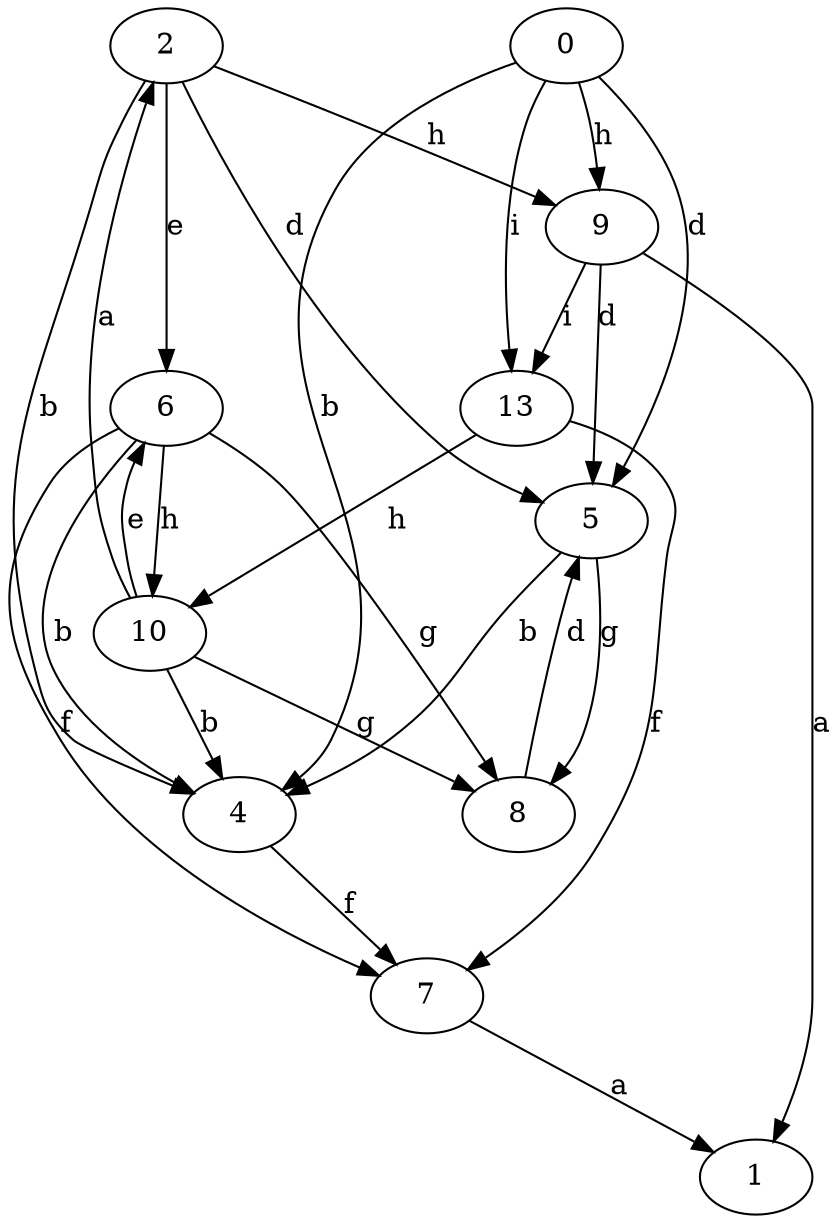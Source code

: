 strict digraph  {
1;
2;
4;
5;
0;
6;
7;
8;
9;
10;
13;
2 -> 4  [label=b];
2 -> 5  [label=d];
2 -> 6  [label=e];
2 -> 9  [label=h];
4 -> 7  [label=f];
5 -> 4  [label=b];
5 -> 8  [label=g];
0 -> 4  [label=b];
0 -> 5  [label=d];
0 -> 9  [label=h];
0 -> 13  [label=i];
6 -> 4  [label=b];
6 -> 7  [label=f];
6 -> 8  [label=g];
6 -> 10  [label=h];
7 -> 1  [label=a];
8 -> 5  [label=d];
9 -> 1  [label=a];
9 -> 5  [label=d];
9 -> 13  [label=i];
10 -> 2  [label=a];
10 -> 4  [label=b];
10 -> 6  [label=e];
10 -> 8  [label=g];
13 -> 7  [label=f];
13 -> 10  [label=h];
}
